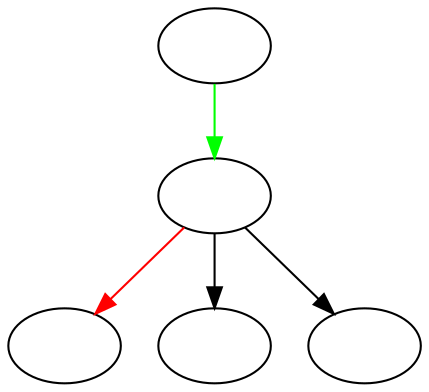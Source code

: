 digraph removal {
	a [label = ""]
	b [label = ""]
	c [label = ""]
	d [label = ""]
	e [label = ""]

	edge [color=green]
	a -> b
	edge [color=red]
	b -> c
	edge [color=black]
	b -> d
	b -> e
}